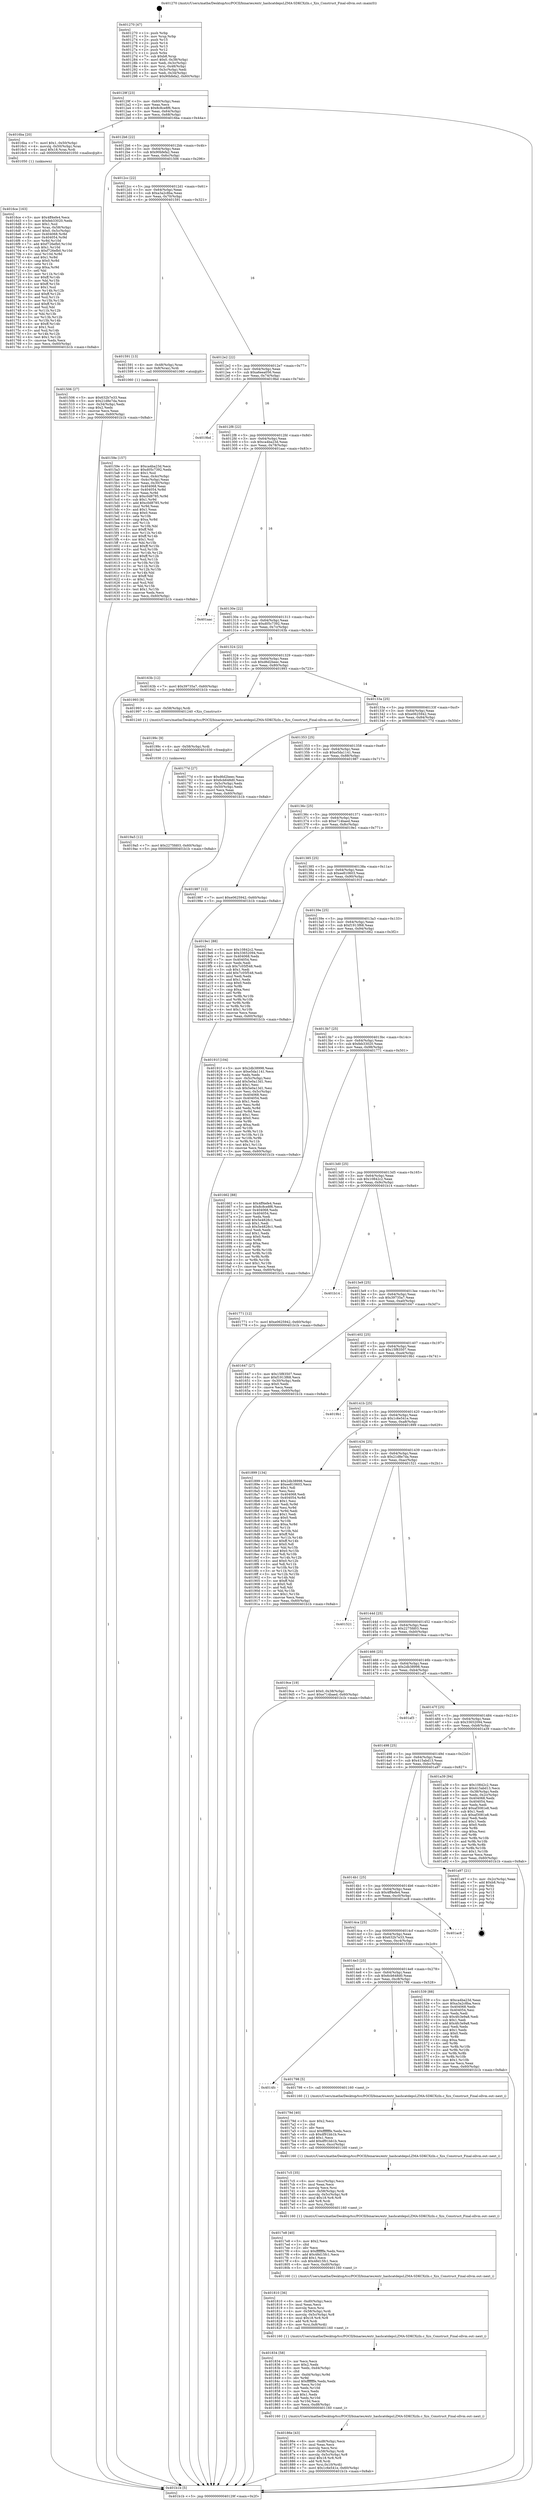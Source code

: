 digraph "0x401270" {
  label = "0x401270 (/mnt/c/Users/mathe/Desktop/tcc/POCII/binaries/extr_hashcatdepsLZMA-SDKCXzIn.c_Xzs_Construct_Final-ollvm.out::main(0))"
  labelloc = "t"
  node[shape=record]

  Entry [label="",width=0.3,height=0.3,shape=circle,fillcolor=black,style=filled]
  "0x40129f" [label="{
     0x40129f [23]\l
     | [instrs]\l
     &nbsp;&nbsp;0x40129f \<+3\>: mov -0x60(%rbp),%eax\l
     &nbsp;&nbsp;0x4012a2 \<+2\>: mov %eax,%ecx\l
     &nbsp;&nbsp;0x4012a4 \<+6\>: sub $0x8c8ce8f6,%ecx\l
     &nbsp;&nbsp;0x4012aa \<+3\>: mov %eax,-0x64(%rbp)\l
     &nbsp;&nbsp;0x4012ad \<+3\>: mov %ecx,-0x68(%rbp)\l
     &nbsp;&nbsp;0x4012b0 \<+6\>: je 00000000004016ba \<main+0x44a\>\l
  }"]
  "0x4016ba" [label="{
     0x4016ba [20]\l
     | [instrs]\l
     &nbsp;&nbsp;0x4016ba \<+7\>: movl $0x1,-0x50(%rbp)\l
     &nbsp;&nbsp;0x4016c1 \<+4\>: movslq -0x50(%rbp),%rax\l
     &nbsp;&nbsp;0x4016c5 \<+4\>: imul $0x18,%rax,%rdi\l
     &nbsp;&nbsp;0x4016c9 \<+5\>: call 0000000000401050 \<malloc@plt\>\l
     | [calls]\l
     &nbsp;&nbsp;0x401050 \{1\} (unknown)\l
  }"]
  "0x4012b6" [label="{
     0x4012b6 [22]\l
     | [instrs]\l
     &nbsp;&nbsp;0x4012b6 \<+5\>: jmp 00000000004012bb \<main+0x4b\>\l
     &nbsp;&nbsp;0x4012bb \<+3\>: mov -0x64(%rbp),%eax\l
     &nbsp;&nbsp;0x4012be \<+5\>: sub $0x90bfefa2,%eax\l
     &nbsp;&nbsp;0x4012c3 \<+3\>: mov %eax,-0x6c(%rbp)\l
     &nbsp;&nbsp;0x4012c6 \<+6\>: je 0000000000401506 \<main+0x296\>\l
  }"]
  Exit [label="",width=0.3,height=0.3,shape=circle,fillcolor=black,style=filled,peripheries=2]
  "0x401506" [label="{
     0x401506 [27]\l
     | [instrs]\l
     &nbsp;&nbsp;0x401506 \<+5\>: mov $0x632b7e33,%eax\l
     &nbsp;&nbsp;0x40150b \<+5\>: mov $0x21d8e7da,%ecx\l
     &nbsp;&nbsp;0x401510 \<+3\>: mov -0x34(%rbp),%edx\l
     &nbsp;&nbsp;0x401513 \<+3\>: cmp $0x2,%edx\l
     &nbsp;&nbsp;0x401516 \<+3\>: cmovne %ecx,%eax\l
     &nbsp;&nbsp;0x401519 \<+3\>: mov %eax,-0x60(%rbp)\l
     &nbsp;&nbsp;0x40151c \<+5\>: jmp 0000000000401b1b \<main+0x8ab\>\l
  }"]
  "0x4012cc" [label="{
     0x4012cc [22]\l
     | [instrs]\l
     &nbsp;&nbsp;0x4012cc \<+5\>: jmp 00000000004012d1 \<main+0x61\>\l
     &nbsp;&nbsp;0x4012d1 \<+3\>: mov -0x64(%rbp),%eax\l
     &nbsp;&nbsp;0x4012d4 \<+5\>: sub $0xa3a2c8ba,%eax\l
     &nbsp;&nbsp;0x4012d9 \<+3\>: mov %eax,-0x70(%rbp)\l
     &nbsp;&nbsp;0x4012dc \<+6\>: je 0000000000401591 \<main+0x321\>\l
  }"]
  "0x401b1b" [label="{
     0x401b1b [5]\l
     | [instrs]\l
     &nbsp;&nbsp;0x401b1b \<+5\>: jmp 000000000040129f \<main+0x2f\>\l
  }"]
  "0x401270" [label="{
     0x401270 [47]\l
     | [instrs]\l
     &nbsp;&nbsp;0x401270 \<+1\>: push %rbp\l
     &nbsp;&nbsp;0x401271 \<+3\>: mov %rsp,%rbp\l
     &nbsp;&nbsp;0x401274 \<+2\>: push %r15\l
     &nbsp;&nbsp;0x401276 \<+2\>: push %r14\l
     &nbsp;&nbsp;0x401278 \<+2\>: push %r13\l
     &nbsp;&nbsp;0x40127a \<+2\>: push %r12\l
     &nbsp;&nbsp;0x40127c \<+1\>: push %rbx\l
     &nbsp;&nbsp;0x40127d \<+7\>: sub $0xb8,%rsp\l
     &nbsp;&nbsp;0x401284 \<+7\>: movl $0x0,-0x38(%rbp)\l
     &nbsp;&nbsp;0x40128b \<+3\>: mov %edi,-0x3c(%rbp)\l
     &nbsp;&nbsp;0x40128e \<+4\>: mov %rsi,-0x48(%rbp)\l
     &nbsp;&nbsp;0x401292 \<+3\>: mov -0x3c(%rbp),%edi\l
     &nbsp;&nbsp;0x401295 \<+3\>: mov %edi,-0x34(%rbp)\l
     &nbsp;&nbsp;0x401298 \<+7\>: movl $0x90bfefa2,-0x60(%rbp)\l
  }"]
  "0x4019a5" [label="{
     0x4019a5 [12]\l
     | [instrs]\l
     &nbsp;&nbsp;0x4019a5 \<+7\>: movl $0x2275fd03,-0x60(%rbp)\l
     &nbsp;&nbsp;0x4019ac \<+5\>: jmp 0000000000401b1b \<main+0x8ab\>\l
  }"]
  "0x401591" [label="{
     0x401591 [13]\l
     | [instrs]\l
     &nbsp;&nbsp;0x401591 \<+4\>: mov -0x48(%rbp),%rax\l
     &nbsp;&nbsp;0x401595 \<+4\>: mov 0x8(%rax),%rdi\l
     &nbsp;&nbsp;0x401599 \<+5\>: call 0000000000401060 \<atoi@plt\>\l
     | [calls]\l
     &nbsp;&nbsp;0x401060 \{1\} (unknown)\l
  }"]
  "0x4012e2" [label="{
     0x4012e2 [22]\l
     | [instrs]\l
     &nbsp;&nbsp;0x4012e2 \<+5\>: jmp 00000000004012e7 \<main+0x77\>\l
     &nbsp;&nbsp;0x4012e7 \<+3\>: mov -0x64(%rbp),%eax\l
     &nbsp;&nbsp;0x4012ea \<+5\>: sub $0xa6eea056,%eax\l
     &nbsp;&nbsp;0x4012ef \<+3\>: mov %eax,-0x74(%rbp)\l
     &nbsp;&nbsp;0x4012f2 \<+6\>: je 00000000004019bd \<main+0x74d\>\l
  }"]
  "0x40199c" [label="{
     0x40199c [9]\l
     | [instrs]\l
     &nbsp;&nbsp;0x40199c \<+4\>: mov -0x58(%rbp),%rdi\l
     &nbsp;&nbsp;0x4019a0 \<+5\>: call 0000000000401030 \<free@plt\>\l
     | [calls]\l
     &nbsp;&nbsp;0x401030 \{1\} (unknown)\l
  }"]
  "0x4019bd" [label="{
     0x4019bd\l
  }", style=dashed]
  "0x4012f8" [label="{
     0x4012f8 [22]\l
     | [instrs]\l
     &nbsp;&nbsp;0x4012f8 \<+5\>: jmp 00000000004012fd \<main+0x8d\>\l
     &nbsp;&nbsp;0x4012fd \<+3\>: mov -0x64(%rbp),%eax\l
     &nbsp;&nbsp;0x401300 \<+5\>: sub $0xca4ba23d,%eax\l
     &nbsp;&nbsp;0x401305 \<+3\>: mov %eax,-0x78(%rbp)\l
     &nbsp;&nbsp;0x401308 \<+6\>: je 0000000000401aac \<main+0x83c\>\l
  }"]
  "0x40186e" [label="{
     0x40186e [43]\l
     | [instrs]\l
     &nbsp;&nbsp;0x40186e \<+6\>: mov -0xd8(%rbp),%ecx\l
     &nbsp;&nbsp;0x401874 \<+3\>: imul %eax,%ecx\l
     &nbsp;&nbsp;0x401877 \<+3\>: movslq %ecx,%rsi\l
     &nbsp;&nbsp;0x40187a \<+4\>: mov -0x58(%rbp),%rdi\l
     &nbsp;&nbsp;0x40187e \<+4\>: movslq -0x5c(%rbp),%r8\l
     &nbsp;&nbsp;0x401882 \<+4\>: imul $0x18,%r8,%r8\l
     &nbsp;&nbsp;0x401886 \<+3\>: add %r8,%rdi\l
     &nbsp;&nbsp;0x401889 \<+4\>: mov %rsi,0x10(%rdi)\l
     &nbsp;&nbsp;0x40188d \<+7\>: movl $0x1c6e541e,-0x60(%rbp)\l
     &nbsp;&nbsp;0x401894 \<+5\>: jmp 0000000000401b1b \<main+0x8ab\>\l
  }"]
  "0x401aac" [label="{
     0x401aac\l
  }", style=dashed]
  "0x40130e" [label="{
     0x40130e [22]\l
     | [instrs]\l
     &nbsp;&nbsp;0x40130e \<+5\>: jmp 0000000000401313 \<main+0xa3\>\l
     &nbsp;&nbsp;0x401313 \<+3\>: mov -0x64(%rbp),%eax\l
     &nbsp;&nbsp;0x401316 \<+5\>: sub $0xd05c7392,%eax\l
     &nbsp;&nbsp;0x40131b \<+3\>: mov %eax,-0x7c(%rbp)\l
     &nbsp;&nbsp;0x40131e \<+6\>: je 000000000040163b \<main+0x3cb\>\l
  }"]
  "0x401834" [label="{
     0x401834 [58]\l
     | [instrs]\l
     &nbsp;&nbsp;0x401834 \<+2\>: xor %ecx,%ecx\l
     &nbsp;&nbsp;0x401836 \<+5\>: mov $0x2,%edx\l
     &nbsp;&nbsp;0x40183b \<+6\>: mov %edx,-0xd4(%rbp)\l
     &nbsp;&nbsp;0x401841 \<+1\>: cltd\l
     &nbsp;&nbsp;0x401842 \<+7\>: mov -0xd4(%rbp),%r9d\l
     &nbsp;&nbsp;0x401849 \<+3\>: idiv %r9d\l
     &nbsp;&nbsp;0x40184c \<+6\>: imul $0xfffffffe,%edx,%edx\l
     &nbsp;&nbsp;0x401852 \<+3\>: mov %ecx,%r10d\l
     &nbsp;&nbsp;0x401855 \<+3\>: sub %edx,%r10d\l
     &nbsp;&nbsp;0x401858 \<+2\>: mov %ecx,%edx\l
     &nbsp;&nbsp;0x40185a \<+3\>: sub $0x1,%edx\l
     &nbsp;&nbsp;0x40185d \<+3\>: add %edx,%r10d\l
     &nbsp;&nbsp;0x401860 \<+3\>: sub %r10d,%ecx\l
     &nbsp;&nbsp;0x401863 \<+6\>: mov %ecx,-0xd8(%rbp)\l
     &nbsp;&nbsp;0x401869 \<+5\>: call 0000000000401160 \<next_i\>\l
     | [calls]\l
     &nbsp;&nbsp;0x401160 \{1\} (/mnt/c/Users/mathe/Desktop/tcc/POCII/binaries/extr_hashcatdepsLZMA-SDKCXzIn.c_Xzs_Construct_Final-ollvm.out::next_i)\l
  }"]
  "0x40163b" [label="{
     0x40163b [12]\l
     | [instrs]\l
     &nbsp;&nbsp;0x40163b \<+7\>: movl $0x39735a7,-0x60(%rbp)\l
     &nbsp;&nbsp;0x401642 \<+5\>: jmp 0000000000401b1b \<main+0x8ab\>\l
  }"]
  "0x401324" [label="{
     0x401324 [22]\l
     | [instrs]\l
     &nbsp;&nbsp;0x401324 \<+5\>: jmp 0000000000401329 \<main+0xb9\>\l
     &nbsp;&nbsp;0x401329 \<+3\>: mov -0x64(%rbp),%eax\l
     &nbsp;&nbsp;0x40132c \<+5\>: sub $0xd6d2beec,%eax\l
     &nbsp;&nbsp;0x401331 \<+3\>: mov %eax,-0x80(%rbp)\l
     &nbsp;&nbsp;0x401334 \<+6\>: je 0000000000401993 \<main+0x723\>\l
  }"]
  "0x401810" [label="{
     0x401810 [36]\l
     | [instrs]\l
     &nbsp;&nbsp;0x401810 \<+6\>: mov -0xd0(%rbp),%ecx\l
     &nbsp;&nbsp;0x401816 \<+3\>: imul %eax,%ecx\l
     &nbsp;&nbsp;0x401819 \<+3\>: movslq %ecx,%rsi\l
     &nbsp;&nbsp;0x40181c \<+4\>: mov -0x58(%rbp),%rdi\l
     &nbsp;&nbsp;0x401820 \<+4\>: movslq -0x5c(%rbp),%r8\l
     &nbsp;&nbsp;0x401824 \<+4\>: imul $0x18,%r8,%r8\l
     &nbsp;&nbsp;0x401828 \<+3\>: add %r8,%rdi\l
     &nbsp;&nbsp;0x40182b \<+4\>: mov %rsi,0x8(%rdi)\l
     &nbsp;&nbsp;0x40182f \<+5\>: call 0000000000401160 \<next_i\>\l
     | [calls]\l
     &nbsp;&nbsp;0x401160 \{1\} (/mnt/c/Users/mathe/Desktop/tcc/POCII/binaries/extr_hashcatdepsLZMA-SDKCXzIn.c_Xzs_Construct_Final-ollvm.out::next_i)\l
  }"]
  "0x401993" [label="{
     0x401993 [9]\l
     | [instrs]\l
     &nbsp;&nbsp;0x401993 \<+4\>: mov -0x58(%rbp),%rdi\l
     &nbsp;&nbsp;0x401997 \<+5\>: call 0000000000401240 \<Xzs_Construct\>\l
     | [calls]\l
     &nbsp;&nbsp;0x401240 \{1\} (/mnt/c/Users/mathe/Desktop/tcc/POCII/binaries/extr_hashcatdepsLZMA-SDKCXzIn.c_Xzs_Construct_Final-ollvm.out::Xzs_Construct)\l
  }"]
  "0x40133a" [label="{
     0x40133a [25]\l
     | [instrs]\l
     &nbsp;&nbsp;0x40133a \<+5\>: jmp 000000000040133f \<main+0xcf\>\l
     &nbsp;&nbsp;0x40133f \<+3\>: mov -0x64(%rbp),%eax\l
     &nbsp;&nbsp;0x401342 \<+5\>: sub $0xe0625942,%eax\l
     &nbsp;&nbsp;0x401347 \<+6\>: mov %eax,-0x84(%rbp)\l
     &nbsp;&nbsp;0x40134d \<+6\>: je 000000000040177d \<main+0x50d\>\l
  }"]
  "0x4017e8" [label="{
     0x4017e8 [40]\l
     | [instrs]\l
     &nbsp;&nbsp;0x4017e8 \<+5\>: mov $0x2,%ecx\l
     &nbsp;&nbsp;0x4017ed \<+1\>: cltd\l
     &nbsp;&nbsp;0x4017ee \<+2\>: idiv %ecx\l
     &nbsp;&nbsp;0x4017f0 \<+6\>: imul $0xfffffffe,%edx,%ecx\l
     &nbsp;&nbsp;0x4017f6 \<+6\>: add $0x48d15fc1,%ecx\l
     &nbsp;&nbsp;0x4017fc \<+3\>: add $0x1,%ecx\l
     &nbsp;&nbsp;0x4017ff \<+6\>: sub $0x48d15fc1,%ecx\l
     &nbsp;&nbsp;0x401805 \<+6\>: mov %ecx,-0xd0(%rbp)\l
     &nbsp;&nbsp;0x40180b \<+5\>: call 0000000000401160 \<next_i\>\l
     | [calls]\l
     &nbsp;&nbsp;0x401160 \{1\} (/mnt/c/Users/mathe/Desktop/tcc/POCII/binaries/extr_hashcatdepsLZMA-SDKCXzIn.c_Xzs_Construct_Final-ollvm.out::next_i)\l
  }"]
  "0x40177d" [label="{
     0x40177d [27]\l
     | [instrs]\l
     &nbsp;&nbsp;0x40177d \<+5\>: mov $0xd6d2beec,%eax\l
     &nbsp;&nbsp;0x401782 \<+5\>: mov $0x6cb648d0,%ecx\l
     &nbsp;&nbsp;0x401787 \<+3\>: mov -0x5c(%rbp),%edx\l
     &nbsp;&nbsp;0x40178a \<+3\>: cmp -0x50(%rbp),%edx\l
     &nbsp;&nbsp;0x40178d \<+3\>: cmovl %ecx,%eax\l
     &nbsp;&nbsp;0x401790 \<+3\>: mov %eax,-0x60(%rbp)\l
     &nbsp;&nbsp;0x401793 \<+5\>: jmp 0000000000401b1b \<main+0x8ab\>\l
  }"]
  "0x401353" [label="{
     0x401353 [25]\l
     | [instrs]\l
     &nbsp;&nbsp;0x401353 \<+5\>: jmp 0000000000401358 \<main+0xe8\>\l
     &nbsp;&nbsp;0x401358 \<+3\>: mov -0x64(%rbp),%eax\l
     &nbsp;&nbsp;0x40135b \<+5\>: sub $0xe5da1141,%eax\l
     &nbsp;&nbsp;0x401360 \<+6\>: mov %eax,-0x88(%rbp)\l
     &nbsp;&nbsp;0x401366 \<+6\>: je 0000000000401987 \<main+0x717\>\l
  }"]
  "0x4017c5" [label="{
     0x4017c5 [35]\l
     | [instrs]\l
     &nbsp;&nbsp;0x4017c5 \<+6\>: mov -0xcc(%rbp),%ecx\l
     &nbsp;&nbsp;0x4017cb \<+3\>: imul %eax,%ecx\l
     &nbsp;&nbsp;0x4017ce \<+3\>: movslq %ecx,%rsi\l
     &nbsp;&nbsp;0x4017d1 \<+4\>: mov -0x58(%rbp),%rdi\l
     &nbsp;&nbsp;0x4017d5 \<+4\>: movslq -0x5c(%rbp),%r8\l
     &nbsp;&nbsp;0x4017d9 \<+4\>: imul $0x18,%r8,%r8\l
     &nbsp;&nbsp;0x4017dd \<+3\>: add %r8,%rdi\l
     &nbsp;&nbsp;0x4017e0 \<+3\>: mov %rsi,(%rdi)\l
     &nbsp;&nbsp;0x4017e3 \<+5\>: call 0000000000401160 \<next_i\>\l
     | [calls]\l
     &nbsp;&nbsp;0x401160 \{1\} (/mnt/c/Users/mathe/Desktop/tcc/POCII/binaries/extr_hashcatdepsLZMA-SDKCXzIn.c_Xzs_Construct_Final-ollvm.out::next_i)\l
  }"]
  "0x401987" [label="{
     0x401987 [12]\l
     | [instrs]\l
     &nbsp;&nbsp;0x401987 \<+7\>: movl $0xe0625942,-0x60(%rbp)\l
     &nbsp;&nbsp;0x40198e \<+5\>: jmp 0000000000401b1b \<main+0x8ab\>\l
  }"]
  "0x40136c" [label="{
     0x40136c [25]\l
     | [instrs]\l
     &nbsp;&nbsp;0x40136c \<+5\>: jmp 0000000000401371 \<main+0x101\>\l
     &nbsp;&nbsp;0x401371 \<+3\>: mov -0x64(%rbp),%eax\l
     &nbsp;&nbsp;0x401374 \<+5\>: sub $0xe714baed,%eax\l
     &nbsp;&nbsp;0x401379 \<+6\>: mov %eax,-0x8c(%rbp)\l
     &nbsp;&nbsp;0x40137f \<+6\>: je 00000000004019e1 \<main+0x771\>\l
  }"]
  "0x40179d" [label="{
     0x40179d [40]\l
     | [instrs]\l
     &nbsp;&nbsp;0x40179d \<+5\>: mov $0x2,%ecx\l
     &nbsp;&nbsp;0x4017a2 \<+1\>: cltd\l
     &nbsp;&nbsp;0x4017a3 \<+2\>: idiv %ecx\l
     &nbsp;&nbsp;0x4017a5 \<+6\>: imul $0xfffffffe,%edx,%ecx\l
     &nbsp;&nbsp;0x4017ab \<+6\>: sub $0xdf91bb1b,%ecx\l
     &nbsp;&nbsp;0x4017b1 \<+3\>: add $0x1,%ecx\l
     &nbsp;&nbsp;0x4017b4 \<+6\>: add $0xdf91bb1b,%ecx\l
     &nbsp;&nbsp;0x4017ba \<+6\>: mov %ecx,-0xcc(%rbp)\l
     &nbsp;&nbsp;0x4017c0 \<+5\>: call 0000000000401160 \<next_i\>\l
     | [calls]\l
     &nbsp;&nbsp;0x401160 \{1\} (/mnt/c/Users/mathe/Desktop/tcc/POCII/binaries/extr_hashcatdepsLZMA-SDKCXzIn.c_Xzs_Construct_Final-ollvm.out::next_i)\l
  }"]
  "0x4019e1" [label="{
     0x4019e1 [88]\l
     | [instrs]\l
     &nbsp;&nbsp;0x4019e1 \<+5\>: mov $0x10842c2,%eax\l
     &nbsp;&nbsp;0x4019e6 \<+5\>: mov $0x33652094,%ecx\l
     &nbsp;&nbsp;0x4019eb \<+7\>: mov 0x404068,%edx\l
     &nbsp;&nbsp;0x4019f2 \<+7\>: mov 0x404054,%esi\l
     &nbsp;&nbsp;0x4019f9 \<+2\>: mov %edx,%edi\l
     &nbsp;&nbsp;0x4019fb \<+6\>: sub $0x7c05f548,%edi\l
     &nbsp;&nbsp;0x401a01 \<+3\>: sub $0x1,%edi\l
     &nbsp;&nbsp;0x401a04 \<+6\>: add $0x7c05f548,%edi\l
     &nbsp;&nbsp;0x401a0a \<+3\>: imul %edi,%edx\l
     &nbsp;&nbsp;0x401a0d \<+3\>: and $0x1,%edx\l
     &nbsp;&nbsp;0x401a10 \<+3\>: cmp $0x0,%edx\l
     &nbsp;&nbsp;0x401a13 \<+4\>: sete %r8b\l
     &nbsp;&nbsp;0x401a17 \<+3\>: cmp $0xa,%esi\l
     &nbsp;&nbsp;0x401a1a \<+4\>: setl %r9b\l
     &nbsp;&nbsp;0x401a1e \<+3\>: mov %r8b,%r10b\l
     &nbsp;&nbsp;0x401a21 \<+3\>: and %r9b,%r10b\l
     &nbsp;&nbsp;0x401a24 \<+3\>: xor %r9b,%r8b\l
     &nbsp;&nbsp;0x401a27 \<+3\>: or %r8b,%r10b\l
     &nbsp;&nbsp;0x401a2a \<+4\>: test $0x1,%r10b\l
     &nbsp;&nbsp;0x401a2e \<+3\>: cmovne %ecx,%eax\l
     &nbsp;&nbsp;0x401a31 \<+3\>: mov %eax,-0x60(%rbp)\l
     &nbsp;&nbsp;0x401a34 \<+5\>: jmp 0000000000401b1b \<main+0x8ab\>\l
  }"]
  "0x401385" [label="{
     0x401385 [25]\l
     | [instrs]\l
     &nbsp;&nbsp;0x401385 \<+5\>: jmp 000000000040138a \<main+0x11a\>\l
     &nbsp;&nbsp;0x40138a \<+3\>: mov -0x64(%rbp),%eax\l
     &nbsp;&nbsp;0x40138d \<+5\>: sub $0xee810603,%eax\l
     &nbsp;&nbsp;0x401392 \<+6\>: mov %eax,-0x90(%rbp)\l
     &nbsp;&nbsp;0x401398 \<+6\>: je 000000000040191f \<main+0x6af\>\l
  }"]
  "0x4014fc" [label="{
     0x4014fc\l
  }", style=dashed]
  "0x40191f" [label="{
     0x40191f [104]\l
     | [instrs]\l
     &nbsp;&nbsp;0x40191f \<+5\>: mov $0x2db38998,%eax\l
     &nbsp;&nbsp;0x401924 \<+5\>: mov $0xe5da1141,%ecx\l
     &nbsp;&nbsp;0x401929 \<+2\>: xor %edx,%edx\l
     &nbsp;&nbsp;0x40192b \<+3\>: mov -0x5c(%rbp),%esi\l
     &nbsp;&nbsp;0x40192e \<+6\>: add $0x5e0a13d1,%esi\l
     &nbsp;&nbsp;0x401934 \<+3\>: add $0x1,%esi\l
     &nbsp;&nbsp;0x401937 \<+6\>: sub $0x5e0a13d1,%esi\l
     &nbsp;&nbsp;0x40193d \<+3\>: mov %esi,-0x5c(%rbp)\l
     &nbsp;&nbsp;0x401940 \<+7\>: mov 0x404068,%esi\l
     &nbsp;&nbsp;0x401947 \<+7\>: mov 0x404054,%edi\l
     &nbsp;&nbsp;0x40194e \<+3\>: sub $0x1,%edx\l
     &nbsp;&nbsp;0x401951 \<+3\>: mov %esi,%r8d\l
     &nbsp;&nbsp;0x401954 \<+3\>: add %edx,%r8d\l
     &nbsp;&nbsp;0x401957 \<+4\>: imul %r8d,%esi\l
     &nbsp;&nbsp;0x40195b \<+3\>: and $0x1,%esi\l
     &nbsp;&nbsp;0x40195e \<+3\>: cmp $0x0,%esi\l
     &nbsp;&nbsp;0x401961 \<+4\>: sete %r9b\l
     &nbsp;&nbsp;0x401965 \<+3\>: cmp $0xa,%edi\l
     &nbsp;&nbsp;0x401968 \<+4\>: setl %r10b\l
     &nbsp;&nbsp;0x40196c \<+3\>: mov %r9b,%r11b\l
     &nbsp;&nbsp;0x40196f \<+3\>: and %r10b,%r11b\l
     &nbsp;&nbsp;0x401972 \<+3\>: xor %r10b,%r9b\l
     &nbsp;&nbsp;0x401975 \<+3\>: or %r9b,%r11b\l
     &nbsp;&nbsp;0x401978 \<+4\>: test $0x1,%r11b\l
     &nbsp;&nbsp;0x40197c \<+3\>: cmovne %ecx,%eax\l
     &nbsp;&nbsp;0x40197f \<+3\>: mov %eax,-0x60(%rbp)\l
     &nbsp;&nbsp;0x401982 \<+5\>: jmp 0000000000401b1b \<main+0x8ab\>\l
  }"]
  "0x40139e" [label="{
     0x40139e [25]\l
     | [instrs]\l
     &nbsp;&nbsp;0x40139e \<+5\>: jmp 00000000004013a3 \<main+0x133\>\l
     &nbsp;&nbsp;0x4013a3 \<+3\>: mov -0x64(%rbp),%eax\l
     &nbsp;&nbsp;0x4013a6 \<+5\>: sub $0xf1913f68,%eax\l
     &nbsp;&nbsp;0x4013ab \<+6\>: mov %eax,-0x94(%rbp)\l
     &nbsp;&nbsp;0x4013b1 \<+6\>: je 0000000000401662 \<main+0x3f2\>\l
  }"]
  "0x401798" [label="{
     0x401798 [5]\l
     | [instrs]\l
     &nbsp;&nbsp;0x401798 \<+5\>: call 0000000000401160 \<next_i\>\l
     | [calls]\l
     &nbsp;&nbsp;0x401160 \{1\} (/mnt/c/Users/mathe/Desktop/tcc/POCII/binaries/extr_hashcatdepsLZMA-SDKCXzIn.c_Xzs_Construct_Final-ollvm.out::next_i)\l
  }"]
  "0x401662" [label="{
     0x401662 [88]\l
     | [instrs]\l
     &nbsp;&nbsp;0x401662 \<+5\>: mov $0x4ff4efe4,%eax\l
     &nbsp;&nbsp;0x401667 \<+5\>: mov $0x8c8ce8f6,%ecx\l
     &nbsp;&nbsp;0x40166c \<+7\>: mov 0x404068,%edx\l
     &nbsp;&nbsp;0x401673 \<+7\>: mov 0x404054,%esi\l
     &nbsp;&nbsp;0x40167a \<+2\>: mov %edx,%edi\l
     &nbsp;&nbsp;0x40167c \<+6\>: add $0x5e4828c1,%edi\l
     &nbsp;&nbsp;0x401682 \<+3\>: sub $0x1,%edi\l
     &nbsp;&nbsp;0x401685 \<+6\>: sub $0x5e4828c1,%edi\l
     &nbsp;&nbsp;0x40168b \<+3\>: imul %edi,%edx\l
     &nbsp;&nbsp;0x40168e \<+3\>: and $0x1,%edx\l
     &nbsp;&nbsp;0x401691 \<+3\>: cmp $0x0,%edx\l
     &nbsp;&nbsp;0x401694 \<+4\>: sete %r8b\l
     &nbsp;&nbsp;0x401698 \<+3\>: cmp $0xa,%esi\l
     &nbsp;&nbsp;0x40169b \<+4\>: setl %r9b\l
     &nbsp;&nbsp;0x40169f \<+3\>: mov %r8b,%r10b\l
     &nbsp;&nbsp;0x4016a2 \<+3\>: and %r9b,%r10b\l
     &nbsp;&nbsp;0x4016a5 \<+3\>: xor %r9b,%r8b\l
     &nbsp;&nbsp;0x4016a8 \<+3\>: or %r8b,%r10b\l
     &nbsp;&nbsp;0x4016ab \<+4\>: test $0x1,%r10b\l
     &nbsp;&nbsp;0x4016af \<+3\>: cmovne %ecx,%eax\l
     &nbsp;&nbsp;0x4016b2 \<+3\>: mov %eax,-0x60(%rbp)\l
     &nbsp;&nbsp;0x4016b5 \<+5\>: jmp 0000000000401b1b \<main+0x8ab\>\l
  }"]
  "0x4013b7" [label="{
     0x4013b7 [25]\l
     | [instrs]\l
     &nbsp;&nbsp;0x4013b7 \<+5\>: jmp 00000000004013bc \<main+0x14c\>\l
     &nbsp;&nbsp;0x4013bc \<+3\>: mov -0x64(%rbp),%eax\l
     &nbsp;&nbsp;0x4013bf \<+5\>: sub $0xfeb33020,%eax\l
     &nbsp;&nbsp;0x4013c4 \<+6\>: mov %eax,-0x98(%rbp)\l
     &nbsp;&nbsp;0x4013ca \<+6\>: je 0000000000401771 \<main+0x501\>\l
  }"]
  "0x4016ce" [label="{
     0x4016ce [163]\l
     | [instrs]\l
     &nbsp;&nbsp;0x4016ce \<+5\>: mov $0x4ff4efe4,%ecx\l
     &nbsp;&nbsp;0x4016d3 \<+5\>: mov $0xfeb33020,%edx\l
     &nbsp;&nbsp;0x4016d8 \<+3\>: mov $0x1,%sil\l
     &nbsp;&nbsp;0x4016db \<+4\>: mov %rax,-0x58(%rbp)\l
     &nbsp;&nbsp;0x4016df \<+7\>: movl $0x0,-0x5c(%rbp)\l
     &nbsp;&nbsp;0x4016e6 \<+8\>: mov 0x404068,%r8d\l
     &nbsp;&nbsp;0x4016ee \<+8\>: mov 0x404054,%r9d\l
     &nbsp;&nbsp;0x4016f6 \<+3\>: mov %r8d,%r10d\l
     &nbsp;&nbsp;0x4016f9 \<+7\>: add $0xf726efb0,%r10d\l
     &nbsp;&nbsp;0x401700 \<+4\>: sub $0x1,%r10d\l
     &nbsp;&nbsp;0x401704 \<+7\>: sub $0xf726efb0,%r10d\l
     &nbsp;&nbsp;0x40170b \<+4\>: imul %r10d,%r8d\l
     &nbsp;&nbsp;0x40170f \<+4\>: and $0x1,%r8d\l
     &nbsp;&nbsp;0x401713 \<+4\>: cmp $0x0,%r8d\l
     &nbsp;&nbsp;0x401717 \<+4\>: sete %r11b\l
     &nbsp;&nbsp;0x40171b \<+4\>: cmp $0xa,%r9d\l
     &nbsp;&nbsp;0x40171f \<+3\>: setl %bl\l
     &nbsp;&nbsp;0x401722 \<+3\>: mov %r11b,%r14b\l
     &nbsp;&nbsp;0x401725 \<+4\>: xor $0xff,%r14b\l
     &nbsp;&nbsp;0x401729 \<+3\>: mov %bl,%r15b\l
     &nbsp;&nbsp;0x40172c \<+4\>: xor $0xff,%r15b\l
     &nbsp;&nbsp;0x401730 \<+4\>: xor $0x1,%sil\l
     &nbsp;&nbsp;0x401734 \<+3\>: mov %r14b,%r12b\l
     &nbsp;&nbsp;0x401737 \<+4\>: and $0xff,%r12b\l
     &nbsp;&nbsp;0x40173b \<+3\>: and %sil,%r11b\l
     &nbsp;&nbsp;0x40173e \<+3\>: mov %r15b,%r13b\l
     &nbsp;&nbsp;0x401741 \<+4\>: and $0xff,%r13b\l
     &nbsp;&nbsp;0x401745 \<+3\>: and %sil,%bl\l
     &nbsp;&nbsp;0x401748 \<+3\>: or %r11b,%r12b\l
     &nbsp;&nbsp;0x40174b \<+3\>: or %bl,%r13b\l
     &nbsp;&nbsp;0x40174e \<+3\>: xor %r13b,%r12b\l
     &nbsp;&nbsp;0x401751 \<+3\>: or %r15b,%r14b\l
     &nbsp;&nbsp;0x401754 \<+4\>: xor $0xff,%r14b\l
     &nbsp;&nbsp;0x401758 \<+4\>: or $0x1,%sil\l
     &nbsp;&nbsp;0x40175c \<+3\>: and %sil,%r14b\l
     &nbsp;&nbsp;0x40175f \<+3\>: or %r14b,%r12b\l
     &nbsp;&nbsp;0x401762 \<+4\>: test $0x1,%r12b\l
     &nbsp;&nbsp;0x401766 \<+3\>: cmovne %edx,%ecx\l
     &nbsp;&nbsp;0x401769 \<+3\>: mov %ecx,-0x60(%rbp)\l
     &nbsp;&nbsp;0x40176c \<+5\>: jmp 0000000000401b1b \<main+0x8ab\>\l
  }"]
  "0x401771" [label="{
     0x401771 [12]\l
     | [instrs]\l
     &nbsp;&nbsp;0x401771 \<+7\>: movl $0xe0625942,-0x60(%rbp)\l
     &nbsp;&nbsp;0x401778 \<+5\>: jmp 0000000000401b1b \<main+0x8ab\>\l
  }"]
  "0x4013d0" [label="{
     0x4013d0 [25]\l
     | [instrs]\l
     &nbsp;&nbsp;0x4013d0 \<+5\>: jmp 00000000004013d5 \<main+0x165\>\l
     &nbsp;&nbsp;0x4013d5 \<+3\>: mov -0x64(%rbp),%eax\l
     &nbsp;&nbsp;0x4013d8 \<+5\>: sub $0x10842c2,%eax\l
     &nbsp;&nbsp;0x4013dd \<+6\>: mov %eax,-0x9c(%rbp)\l
     &nbsp;&nbsp;0x4013e3 \<+6\>: je 0000000000401b14 \<main+0x8a4\>\l
  }"]
  "0x40159e" [label="{
     0x40159e [157]\l
     | [instrs]\l
     &nbsp;&nbsp;0x40159e \<+5\>: mov $0xca4ba23d,%ecx\l
     &nbsp;&nbsp;0x4015a3 \<+5\>: mov $0xd05c7392,%edx\l
     &nbsp;&nbsp;0x4015a8 \<+3\>: mov $0x1,%sil\l
     &nbsp;&nbsp;0x4015ab \<+3\>: mov %eax,-0x4c(%rbp)\l
     &nbsp;&nbsp;0x4015ae \<+3\>: mov -0x4c(%rbp),%eax\l
     &nbsp;&nbsp;0x4015b1 \<+3\>: mov %eax,-0x30(%rbp)\l
     &nbsp;&nbsp;0x4015b4 \<+7\>: mov 0x404068,%eax\l
     &nbsp;&nbsp;0x4015bb \<+8\>: mov 0x404054,%r8d\l
     &nbsp;&nbsp;0x4015c3 \<+3\>: mov %eax,%r9d\l
     &nbsp;&nbsp;0x4015c6 \<+7\>: sub $0xc0d8785,%r9d\l
     &nbsp;&nbsp;0x4015cd \<+4\>: sub $0x1,%r9d\l
     &nbsp;&nbsp;0x4015d1 \<+7\>: add $0xc0d8785,%r9d\l
     &nbsp;&nbsp;0x4015d8 \<+4\>: imul %r9d,%eax\l
     &nbsp;&nbsp;0x4015dc \<+3\>: and $0x1,%eax\l
     &nbsp;&nbsp;0x4015df \<+3\>: cmp $0x0,%eax\l
     &nbsp;&nbsp;0x4015e2 \<+4\>: sete %r10b\l
     &nbsp;&nbsp;0x4015e6 \<+4\>: cmp $0xa,%r8d\l
     &nbsp;&nbsp;0x4015ea \<+4\>: setl %r11b\l
     &nbsp;&nbsp;0x4015ee \<+3\>: mov %r10b,%bl\l
     &nbsp;&nbsp;0x4015f1 \<+3\>: xor $0xff,%bl\l
     &nbsp;&nbsp;0x4015f4 \<+3\>: mov %r11b,%r14b\l
     &nbsp;&nbsp;0x4015f7 \<+4\>: xor $0xff,%r14b\l
     &nbsp;&nbsp;0x4015fb \<+4\>: xor $0x1,%sil\l
     &nbsp;&nbsp;0x4015ff \<+3\>: mov %bl,%r15b\l
     &nbsp;&nbsp;0x401602 \<+4\>: and $0xff,%r15b\l
     &nbsp;&nbsp;0x401606 \<+3\>: and %sil,%r10b\l
     &nbsp;&nbsp;0x401609 \<+3\>: mov %r14b,%r12b\l
     &nbsp;&nbsp;0x40160c \<+4\>: and $0xff,%r12b\l
     &nbsp;&nbsp;0x401610 \<+3\>: and %sil,%r11b\l
     &nbsp;&nbsp;0x401613 \<+3\>: or %r10b,%r15b\l
     &nbsp;&nbsp;0x401616 \<+3\>: or %r11b,%r12b\l
     &nbsp;&nbsp;0x401619 \<+3\>: xor %r12b,%r15b\l
     &nbsp;&nbsp;0x40161c \<+3\>: or %r14b,%bl\l
     &nbsp;&nbsp;0x40161f \<+3\>: xor $0xff,%bl\l
     &nbsp;&nbsp;0x401622 \<+4\>: or $0x1,%sil\l
     &nbsp;&nbsp;0x401626 \<+3\>: and %sil,%bl\l
     &nbsp;&nbsp;0x401629 \<+3\>: or %bl,%r15b\l
     &nbsp;&nbsp;0x40162c \<+4\>: test $0x1,%r15b\l
     &nbsp;&nbsp;0x401630 \<+3\>: cmovne %edx,%ecx\l
     &nbsp;&nbsp;0x401633 \<+3\>: mov %ecx,-0x60(%rbp)\l
     &nbsp;&nbsp;0x401636 \<+5\>: jmp 0000000000401b1b \<main+0x8ab\>\l
  }"]
  "0x401b14" [label="{
     0x401b14\l
  }", style=dashed]
  "0x4013e9" [label="{
     0x4013e9 [25]\l
     | [instrs]\l
     &nbsp;&nbsp;0x4013e9 \<+5\>: jmp 00000000004013ee \<main+0x17e\>\l
     &nbsp;&nbsp;0x4013ee \<+3\>: mov -0x64(%rbp),%eax\l
     &nbsp;&nbsp;0x4013f1 \<+5\>: sub $0x39735a7,%eax\l
     &nbsp;&nbsp;0x4013f6 \<+6\>: mov %eax,-0xa0(%rbp)\l
     &nbsp;&nbsp;0x4013fc \<+6\>: je 0000000000401647 \<main+0x3d7\>\l
  }"]
  "0x4014e3" [label="{
     0x4014e3 [25]\l
     | [instrs]\l
     &nbsp;&nbsp;0x4014e3 \<+5\>: jmp 00000000004014e8 \<main+0x278\>\l
     &nbsp;&nbsp;0x4014e8 \<+3\>: mov -0x64(%rbp),%eax\l
     &nbsp;&nbsp;0x4014eb \<+5\>: sub $0x6cb648d0,%eax\l
     &nbsp;&nbsp;0x4014f0 \<+6\>: mov %eax,-0xc8(%rbp)\l
     &nbsp;&nbsp;0x4014f6 \<+6\>: je 0000000000401798 \<main+0x528\>\l
  }"]
  "0x401647" [label="{
     0x401647 [27]\l
     | [instrs]\l
     &nbsp;&nbsp;0x401647 \<+5\>: mov $0x15f83507,%eax\l
     &nbsp;&nbsp;0x40164c \<+5\>: mov $0xf1913f68,%ecx\l
     &nbsp;&nbsp;0x401651 \<+3\>: mov -0x30(%rbp),%edx\l
     &nbsp;&nbsp;0x401654 \<+3\>: cmp $0x0,%edx\l
     &nbsp;&nbsp;0x401657 \<+3\>: cmove %ecx,%eax\l
     &nbsp;&nbsp;0x40165a \<+3\>: mov %eax,-0x60(%rbp)\l
     &nbsp;&nbsp;0x40165d \<+5\>: jmp 0000000000401b1b \<main+0x8ab\>\l
  }"]
  "0x401402" [label="{
     0x401402 [25]\l
     | [instrs]\l
     &nbsp;&nbsp;0x401402 \<+5\>: jmp 0000000000401407 \<main+0x197\>\l
     &nbsp;&nbsp;0x401407 \<+3\>: mov -0x64(%rbp),%eax\l
     &nbsp;&nbsp;0x40140a \<+5\>: sub $0x15f83507,%eax\l
     &nbsp;&nbsp;0x40140f \<+6\>: mov %eax,-0xa4(%rbp)\l
     &nbsp;&nbsp;0x401415 \<+6\>: je 00000000004019b1 \<main+0x741\>\l
  }"]
  "0x401539" [label="{
     0x401539 [88]\l
     | [instrs]\l
     &nbsp;&nbsp;0x401539 \<+5\>: mov $0xca4ba23d,%eax\l
     &nbsp;&nbsp;0x40153e \<+5\>: mov $0xa3a2c8ba,%ecx\l
     &nbsp;&nbsp;0x401543 \<+7\>: mov 0x404068,%edx\l
     &nbsp;&nbsp;0x40154a \<+7\>: mov 0x404054,%esi\l
     &nbsp;&nbsp;0x401551 \<+2\>: mov %edx,%edi\l
     &nbsp;&nbsp;0x401553 \<+6\>: sub $0x4fc3e9a8,%edi\l
     &nbsp;&nbsp;0x401559 \<+3\>: sub $0x1,%edi\l
     &nbsp;&nbsp;0x40155c \<+6\>: add $0x4fc3e9a8,%edi\l
     &nbsp;&nbsp;0x401562 \<+3\>: imul %edi,%edx\l
     &nbsp;&nbsp;0x401565 \<+3\>: and $0x1,%edx\l
     &nbsp;&nbsp;0x401568 \<+3\>: cmp $0x0,%edx\l
     &nbsp;&nbsp;0x40156b \<+4\>: sete %r8b\l
     &nbsp;&nbsp;0x40156f \<+3\>: cmp $0xa,%esi\l
     &nbsp;&nbsp;0x401572 \<+4\>: setl %r9b\l
     &nbsp;&nbsp;0x401576 \<+3\>: mov %r8b,%r10b\l
     &nbsp;&nbsp;0x401579 \<+3\>: and %r9b,%r10b\l
     &nbsp;&nbsp;0x40157c \<+3\>: xor %r9b,%r8b\l
     &nbsp;&nbsp;0x40157f \<+3\>: or %r8b,%r10b\l
     &nbsp;&nbsp;0x401582 \<+4\>: test $0x1,%r10b\l
     &nbsp;&nbsp;0x401586 \<+3\>: cmovne %ecx,%eax\l
     &nbsp;&nbsp;0x401589 \<+3\>: mov %eax,-0x60(%rbp)\l
     &nbsp;&nbsp;0x40158c \<+5\>: jmp 0000000000401b1b \<main+0x8ab\>\l
  }"]
  "0x4019b1" [label="{
     0x4019b1\l
  }", style=dashed]
  "0x40141b" [label="{
     0x40141b [25]\l
     | [instrs]\l
     &nbsp;&nbsp;0x40141b \<+5\>: jmp 0000000000401420 \<main+0x1b0\>\l
     &nbsp;&nbsp;0x401420 \<+3\>: mov -0x64(%rbp),%eax\l
     &nbsp;&nbsp;0x401423 \<+5\>: sub $0x1c6e541e,%eax\l
     &nbsp;&nbsp;0x401428 \<+6\>: mov %eax,-0xa8(%rbp)\l
     &nbsp;&nbsp;0x40142e \<+6\>: je 0000000000401899 \<main+0x629\>\l
  }"]
  "0x4014ca" [label="{
     0x4014ca [25]\l
     | [instrs]\l
     &nbsp;&nbsp;0x4014ca \<+5\>: jmp 00000000004014cf \<main+0x25f\>\l
     &nbsp;&nbsp;0x4014cf \<+3\>: mov -0x64(%rbp),%eax\l
     &nbsp;&nbsp;0x4014d2 \<+5\>: sub $0x632b7e33,%eax\l
     &nbsp;&nbsp;0x4014d7 \<+6\>: mov %eax,-0xc4(%rbp)\l
     &nbsp;&nbsp;0x4014dd \<+6\>: je 0000000000401539 \<main+0x2c9\>\l
  }"]
  "0x401899" [label="{
     0x401899 [134]\l
     | [instrs]\l
     &nbsp;&nbsp;0x401899 \<+5\>: mov $0x2db38998,%eax\l
     &nbsp;&nbsp;0x40189e \<+5\>: mov $0xee810603,%ecx\l
     &nbsp;&nbsp;0x4018a3 \<+2\>: mov $0x1,%dl\l
     &nbsp;&nbsp;0x4018a5 \<+2\>: xor %esi,%esi\l
     &nbsp;&nbsp;0x4018a7 \<+7\>: mov 0x404068,%edi\l
     &nbsp;&nbsp;0x4018ae \<+8\>: mov 0x404054,%r8d\l
     &nbsp;&nbsp;0x4018b6 \<+3\>: sub $0x1,%esi\l
     &nbsp;&nbsp;0x4018b9 \<+3\>: mov %edi,%r9d\l
     &nbsp;&nbsp;0x4018bc \<+3\>: add %esi,%r9d\l
     &nbsp;&nbsp;0x4018bf \<+4\>: imul %r9d,%edi\l
     &nbsp;&nbsp;0x4018c3 \<+3\>: and $0x1,%edi\l
     &nbsp;&nbsp;0x4018c6 \<+3\>: cmp $0x0,%edi\l
     &nbsp;&nbsp;0x4018c9 \<+4\>: sete %r10b\l
     &nbsp;&nbsp;0x4018cd \<+4\>: cmp $0xa,%r8d\l
     &nbsp;&nbsp;0x4018d1 \<+4\>: setl %r11b\l
     &nbsp;&nbsp;0x4018d5 \<+3\>: mov %r10b,%bl\l
     &nbsp;&nbsp;0x4018d8 \<+3\>: xor $0xff,%bl\l
     &nbsp;&nbsp;0x4018db \<+3\>: mov %r11b,%r14b\l
     &nbsp;&nbsp;0x4018de \<+4\>: xor $0xff,%r14b\l
     &nbsp;&nbsp;0x4018e2 \<+3\>: xor $0x0,%dl\l
     &nbsp;&nbsp;0x4018e5 \<+3\>: mov %bl,%r15b\l
     &nbsp;&nbsp;0x4018e8 \<+4\>: and $0x0,%r15b\l
     &nbsp;&nbsp;0x4018ec \<+3\>: and %dl,%r10b\l
     &nbsp;&nbsp;0x4018ef \<+3\>: mov %r14b,%r12b\l
     &nbsp;&nbsp;0x4018f2 \<+4\>: and $0x0,%r12b\l
     &nbsp;&nbsp;0x4018f6 \<+3\>: and %dl,%r11b\l
     &nbsp;&nbsp;0x4018f9 \<+3\>: or %r10b,%r15b\l
     &nbsp;&nbsp;0x4018fc \<+3\>: or %r11b,%r12b\l
     &nbsp;&nbsp;0x4018ff \<+3\>: xor %r12b,%r15b\l
     &nbsp;&nbsp;0x401902 \<+3\>: or %r14b,%bl\l
     &nbsp;&nbsp;0x401905 \<+3\>: xor $0xff,%bl\l
     &nbsp;&nbsp;0x401908 \<+3\>: or $0x0,%dl\l
     &nbsp;&nbsp;0x40190b \<+2\>: and %dl,%bl\l
     &nbsp;&nbsp;0x40190d \<+3\>: or %bl,%r15b\l
     &nbsp;&nbsp;0x401910 \<+4\>: test $0x1,%r15b\l
     &nbsp;&nbsp;0x401914 \<+3\>: cmovne %ecx,%eax\l
     &nbsp;&nbsp;0x401917 \<+3\>: mov %eax,-0x60(%rbp)\l
     &nbsp;&nbsp;0x40191a \<+5\>: jmp 0000000000401b1b \<main+0x8ab\>\l
  }"]
  "0x401434" [label="{
     0x401434 [25]\l
     | [instrs]\l
     &nbsp;&nbsp;0x401434 \<+5\>: jmp 0000000000401439 \<main+0x1c9\>\l
     &nbsp;&nbsp;0x401439 \<+3\>: mov -0x64(%rbp),%eax\l
     &nbsp;&nbsp;0x40143c \<+5\>: sub $0x21d8e7da,%eax\l
     &nbsp;&nbsp;0x401441 \<+6\>: mov %eax,-0xac(%rbp)\l
     &nbsp;&nbsp;0x401447 \<+6\>: je 0000000000401521 \<main+0x2b1\>\l
  }"]
  "0x401ac8" [label="{
     0x401ac8\l
  }", style=dashed]
  "0x401521" [label="{
     0x401521\l
  }", style=dashed]
  "0x40144d" [label="{
     0x40144d [25]\l
     | [instrs]\l
     &nbsp;&nbsp;0x40144d \<+5\>: jmp 0000000000401452 \<main+0x1e2\>\l
     &nbsp;&nbsp;0x401452 \<+3\>: mov -0x64(%rbp),%eax\l
     &nbsp;&nbsp;0x401455 \<+5\>: sub $0x2275fd03,%eax\l
     &nbsp;&nbsp;0x40145a \<+6\>: mov %eax,-0xb0(%rbp)\l
     &nbsp;&nbsp;0x401460 \<+6\>: je 00000000004019ce \<main+0x75e\>\l
  }"]
  "0x4014b1" [label="{
     0x4014b1 [25]\l
     | [instrs]\l
     &nbsp;&nbsp;0x4014b1 \<+5\>: jmp 00000000004014b6 \<main+0x246\>\l
     &nbsp;&nbsp;0x4014b6 \<+3\>: mov -0x64(%rbp),%eax\l
     &nbsp;&nbsp;0x4014b9 \<+5\>: sub $0x4ff4efe4,%eax\l
     &nbsp;&nbsp;0x4014be \<+6\>: mov %eax,-0xc0(%rbp)\l
     &nbsp;&nbsp;0x4014c4 \<+6\>: je 0000000000401ac8 \<main+0x858\>\l
  }"]
  "0x4019ce" [label="{
     0x4019ce [19]\l
     | [instrs]\l
     &nbsp;&nbsp;0x4019ce \<+7\>: movl $0x0,-0x38(%rbp)\l
     &nbsp;&nbsp;0x4019d5 \<+7\>: movl $0xe714baed,-0x60(%rbp)\l
     &nbsp;&nbsp;0x4019dc \<+5\>: jmp 0000000000401b1b \<main+0x8ab\>\l
  }"]
  "0x401466" [label="{
     0x401466 [25]\l
     | [instrs]\l
     &nbsp;&nbsp;0x401466 \<+5\>: jmp 000000000040146b \<main+0x1fb\>\l
     &nbsp;&nbsp;0x40146b \<+3\>: mov -0x64(%rbp),%eax\l
     &nbsp;&nbsp;0x40146e \<+5\>: sub $0x2db38998,%eax\l
     &nbsp;&nbsp;0x401473 \<+6\>: mov %eax,-0xb4(%rbp)\l
     &nbsp;&nbsp;0x401479 \<+6\>: je 0000000000401af3 \<main+0x883\>\l
  }"]
  "0x401a97" [label="{
     0x401a97 [21]\l
     | [instrs]\l
     &nbsp;&nbsp;0x401a97 \<+3\>: mov -0x2c(%rbp),%eax\l
     &nbsp;&nbsp;0x401a9a \<+7\>: add $0xb8,%rsp\l
     &nbsp;&nbsp;0x401aa1 \<+1\>: pop %rbx\l
     &nbsp;&nbsp;0x401aa2 \<+2\>: pop %r12\l
     &nbsp;&nbsp;0x401aa4 \<+2\>: pop %r13\l
     &nbsp;&nbsp;0x401aa6 \<+2\>: pop %r14\l
     &nbsp;&nbsp;0x401aa8 \<+2\>: pop %r15\l
     &nbsp;&nbsp;0x401aaa \<+1\>: pop %rbp\l
     &nbsp;&nbsp;0x401aab \<+1\>: ret\l
  }"]
  "0x401af3" [label="{
     0x401af3\l
  }", style=dashed]
  "0x40147f" [label="{
     0x40147f [25]\l
     | [instrs]\l
     &nbsp;&nbsp;0x40147f \<+5\>: jmp 0000000000401484 \<main+0x214\>\l
     &nbsp;&nbsp;0x401484 \<+3\>: mov -0x64(%rbp),%eax\l
     &nbsp;&nbsp;0x401487 \<+5\>: sub $0x33652094,%eax\l
     &nbsp;&nbsp;0x40148c \<+6\>: mov %eax,-0xb8(%rbp)\l
     &nbsp;&nbsp;0x401492 \<+6\>: je 0000000000401a39 \<main+0x7c9\>\l
  }"]
  "0x401498" [label="{
     0x401498 [25]\l
     | [instrs]\l
     &nbsp;&nbsp;0x401498 \<+5\>: jmp 000000000040149d \<main+0x22d\>\l
     &nbsp;&nbsp;0x40149d \<+3\>: mov -0x64(%rbp),%eax\l
     &nbsp;&nbsp;0x4014a0 \<+5\>: sub $0x415abd13,%eax\l
     &nbsp;&nbsp;0x4014a5 \<+6\>: mov %eax,-0xbc(%rbp)\l
     &nbsp;&nbsp;0x4014ab \<+6\>: je 0000000000401a97 \<main+0x827\>\l
  }"]
  "0x401a39" [label="{
     0x401a39 [94]\l
     | [instrs]\l
     &nbsp;&nbsp;0x401a39 \<+5\>: mov $0x10842c2,%eax\l
     &nbsp;&nbsp;0x401a3e \<+5\>: mov $0x415abd13,%ecx\l
     &nbsp;&nbsp;0x401a43 \<+3\>: mov -0x38(%rbp),%edx\l
     &nbsp;&nbsp;0x401a46 \<+3\>: mov %edx,-0x2c(%rbp)\l
     &nbsp;&nbsp;0x401a49 \<+7\>: mov 0x404068,%edx\l
     &nbsp;&nbsp;0x401a50 \<+7\>: mov 0x404054,%esi\l
     &nbsp;&nbsp;0x401a57 \<+2\>: mov %edx,%edi\l
     &nbsp;&nbsp;0x401a59 \<+6\>: add $0xaf3081e8,%edi\l
     &nbsp;&nbsp;0x401a5f \<+3\>: sub $0x1,%edi\l
     &nbsp;&nbsp;0x401a62 \<+6\>: sub $0xaf3081e8,%edi\l
     &nbsp;&nbsp;0x401a68 \<+3\>: imul %edi,%edx\l
     &nbsp;&nbsp;0x401a6b \<+3\>: and $0x1,%edx\l
     &nbsp;&nbsp;0x401a6e \<+3\>: cmp $0x0,%edx\l
     &nbsp;&nbsp;0x401a71 \<+4\>: sete %r8b\l
     &nbsp;&nbsp;0x401a75 \<+3\>: cmp $0xa,%esi\l
     &nbsp;&nbsp;0x401a78 \<+4\>: setl %r9b\l
     &nbsp;&nbsp;0x401a7c \<+3\>: mov %r8b,%r10b\l
     &nbsp;&nbsp;0x401a7f \<+3\>: and %r9b,%r10b\l
     &nbsp;&nbsp;0x401a82 \<+3\>: xor %r9b,%r8b\l
     &nbsp;&nbsp;0x401a85 \<+3\>: or %r8b,%r10b\l
     &nbsp;&nbsp;0x401a88 \<+4\>: test $0x1,%r10b\l
     &nbsp;&nbsp;0x401a8c \<+3\>: cmovne %ecx,%eax\l
     &nbsp;&nbsp;0x401a8f \<+3\>: mov %eax,-0x60(%rbp)\l
     &nbsp;&nbsp;0x401a92 \<+5\>: jmp 0000000000401b1b \<main+0x8ab\>\l
  }"]
  Entry -> "0x401270" [label=" 1"]
  "0x40129f" -> "0x4016ba" [label=" 1"]
  "0x40129f" -> "0x4012b6" [label=" 18"]
  "0x401a97" -> Exit [label=" 1"]
  "0x4012b6" -> "0x401506" [label=" 1"]
  "0x4012b6" -> "0x4012cc" [label=" 17"]
  "0x401506" -> "0x401b1b" [label=" 1"]
  "0x401270" -> "0x40129f" [label=" 1"]
  "0x401b1b" -> "0x40129f" [label=" 18"]
  "0x401a39" -> "0x401b1b" [label=" 1"]
  "0x4012cc" -> "0x401591" [label=" 1"]
  "0x4012cc" -> "0x4012e2" [label=" 16"]
  "0x4019e1" -> "0x401b1b" [label=" 1"]
  "0x4012e2" -> "0x4019bd" [label=" 0"]
  "0x4012e2" -> "0x4012f8" [label=" 16"]
  "0x4019ce" -> "0x401b1b" [label=" 1"]
  "0x4012f8" -> "0x401aac" [label=" 0"]
  "0x4012f8" -> "0x40130e" [label=" 16"]
  "0x4019a5" -> "0x401b1b" [label=" 1"]
  "0x40130e" -> "0x40163b" [label=" 1"]
  "0x40130e" -> "0x401324" [label=" 15"]
  "0x40199c" -> "0x4019a5" [label=" 1"]
  "0x401324" -> "0x401993" [label=" 1"]
  "0x401324" -> "0x40133a" [label=" 14"]
  "0x401993" -> "0x40199c" [label=" 1"]
  "0x40133a" -> "0x40177d" [label=" 2"]
  "0x40133a" -> "0x401353" [label=" 12"]
  "0x401987" -> "0x401b1b" [label=" 1"]
  "0x401353" -> "0x401987" [label=" 1"]
  "0x401353" -> "0x40136c" [label=" 11"]
  "0x40191f" -> "0x401b1b" [label=" 1"]
  "0x40136c" -> "0x4019e1" [label=" 1"]
  "0x40136c" -> "0x401385" [label=" 10"]
  "0x401899" -> "0x401b1b" [label=" 1"]
  "0x401385" -> "0x40191f" [label=" 1"]
  "0x401385" -> "0x40139e" [label=" 9"]
  "0x40186e" -> "0x401b1b" [label=" 1"]
  "0x40139e" -> "0x401662" [label=" 1"]
  "0x40139e" -> "0x4013b7" [label=" 8"]
  "0x401834" -> "0x40186e" [label=" 1"]
  "0x4013b7" -> "0x401771" [label=" 1"]
  "0x4013b7" -> "0x4013d0" [label=" 7"]
  "0x4017e8" -> "0x401810" [label=" 1"]
  "0x4013d0" -> "0x401b14" [label=" 0"]
  "0x4013d0" -> "0x4013e9" [label=" 7"]
  "0x4017c5" -> "0x4017e8" [label=" 1"]
  "0x4013e9" -> "0x401647" [label=" 1"]
  "0x4013e9" -> "0x401402" [label=" 6"]
  "0x40179d" -> "0x4017c5" [label=" 1"]
  "0x401402" -> "0x4019b1" [label=" 0"]
  "0x401402" -> "0x40141b" [label=" 6"]
  "0x401798" -> "0x40179d" [label=" 1"]
  "0x40141b" -> "0x401899" [label=" 1"]
  "0x40141b" -> "0x401434" [label=" 5"]
  "0x4014e3" -> "0x401798" [label=" 1"]
  "0x401434" -> "0x401521" [label=" 0"]
  "0x401434" -> "0x40144d" [label=" 5"]
  "0x401810" -> "0x401834" [label=" 1"]
  "0x40144d" -> "0x4019ce" [label=" 1"]
  "0x40144d" -> "0x401466" [label=" 4"]
  "0x401771" -> "0x401b1b" [label=" 1"]
  "0x401466" -> "0x401af3" [label=" 0"]
  "0x401466" -> "0x40147f" [label=" 4"]
  "0x4016ce" -> "0x401b1b" [label=" 1"]
  "0x40147f" -> "0x401a39" [label=" 1"]
  "0x40147f" -> "0x401498" [label=" 3"]
  "0x4016ba" -> "0x4016ce" [label=" 1"]
  "0x401498" -> "0x401a97" [label=" 1"]
  "0x401498" -> "0x4014b1" [label=" 2"]
  "0x40177d" -> "0x401b1b" [label=" 2"]
  "0x4014b1" -> "0x401ac8" [label=" 0"]
  "0x4014b1" -> "0x4014ca" [label=" 2"]
  "0x4014e3" -> "0x4014fc" [label=" 0"]
  "0x4014ca" -> "0x401539" [label=" 1"]
  "0x4014ca" -> "0x4014e3" [label=" 1"]
  "0x401539" -> "0x401b1b" [label=" 1"]
  "0x401591" -> "0x40159e" [label=" 1"]
  "0x40159e" -> "0x401b1b" [label=" 1"]
  "0x40163b" -> "0x401b1b" [label=" 1"]
  "0x401647" -> "0x401b1b" [label=" 1"]
  "0x401662" -> "0x401b1b" [label=" 1"]
}
